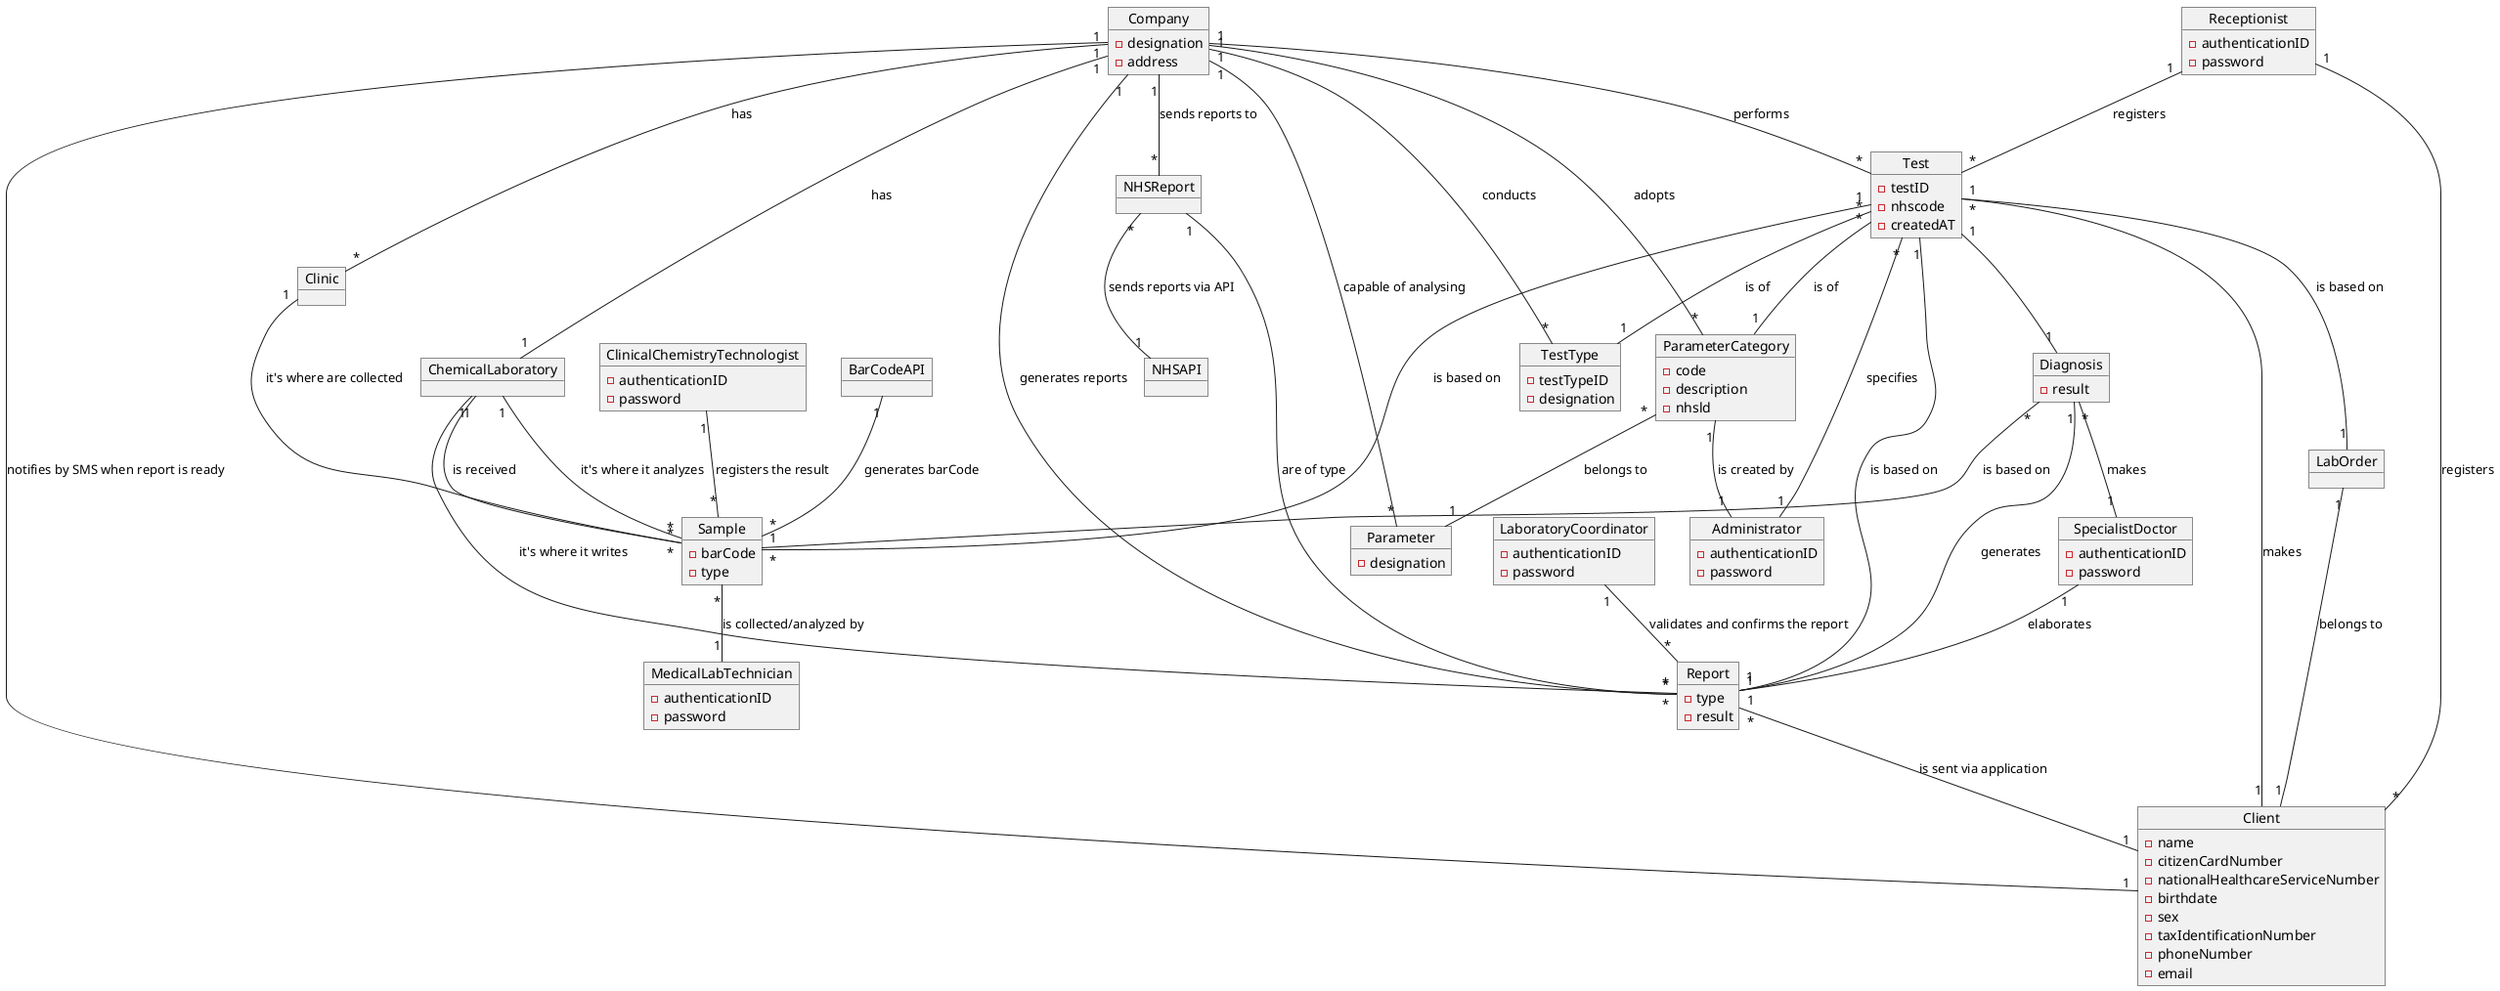 @startuml

object Company{
-designation
-address
}

object LabOrder{
}

object Test{
-testID
-nhscode
-createdAT
}


object Clinic{
}

object Parameter{
-designation
}

object ParameterCategory{
-code
-description
-nhsld
}


object Administrator{
-authenticationID
-password
}

object Diagnosis{
-result
}

object Sample{
-barCode
-type
}

object Report{
-type
-result
}

object MedicalLabTechnician{
-authenticationID
-password

}

object SpecialistDoctor{
-authenticationID
-password
}

object LaboratoryCoordinator{
-authenticationID
-password

}

object Client{
-name
-citizenCardNumber
-nationalHealthcareServiceNumber
-birthdate
-sex
-taxIdentificationNumber
-phoneNumber
-email
}

object Receptionist{
-authenticationID
-password
}

object ClinicalChemistryTechnologist{
-authenticationID
-password

}

object ChemicalLaboratory{
}

object TestType{
-testTypeID
-designation
}

object NHSReport{
}

object BarCodeAPI{
}

object NHSAPI{
}

Company "1" -- "*" TestType : conducts
Company "1" -- "*" Test : performs
Company "1" -- "*" Clinic : has
Company "1" -- "1" ChemicalLaboratory : has
Company "1" -- "*" Parameter : capable of analysing
Company "1" -- "*" ParameterCategory : adopts


ParameterCategory "*" -- "1" Parameter : belongs to
ParameterCategory "1" -- "1" Administrator : is created by

Test "*" -- "1" Client : makes
Test "*" -- "1" ParameterCategory : is of
Test "*" -- "1" TestType : is of
Test "1" -- "1" Diagnosis

Sample "*" -- "1" MedicalLabTechnician : is collected/analyzed by
Sample "*" -- "1" Test : is based on

Diagnosis "*" -- "1" SpecialistDoctor : makes
SpecialistDoctor "1" -- "1" Report : elaborates
Diagnosis "1" -- "1" Report : generates
Diagnosis "*" -- "1" Sample : is based on
Report "1" -- "1" Test : is based on
Report "*" -- "1" Client : is sent via application
Administrator "1" -- "*" Test : specifies
Receptionist "1" -- "*" Client : registers
Receptionist "1" -- "*" Test : registers
LaboratoryCoordinator "1" -- "*" Report : validates and confirms the report
ChemicalLaboratory "1" -- "*" Sample : is received
ClinicalChemistryTechnologist "1" -- "*" Sample : registers the result
ChemicalLaboratory "1" -- "*" Sample : it's where it analyzes
ChemicalLaboratory "1" -- "*" Report : it's where it writes
Clinic "1" -- "*" Sample : it's where are collected
Company "1" -- "1" Client : notifies by SMS when report is ready

Company "1" -- "*" Report : generates reports
NHSReport "1" -- "*" Report : are of type
Company "1" -- "*" NHSReport : sends reports to
NHSReport "*" -- "1" NHSAPI : sends reports via API
LabOrder "1" -- "1" Client : belongs to

Test "1" -- "1" LabOrder : is based on
BarCodeAPI "1" -- "*" Sample : generates barCode


@enduml
Administrator "1"-- "1" Pharmacy : creates
Courier "1"--"0..1" ParkingSpace : can reserve - um courier pode reservar ponto de abastecimento????
ParkingSpace "1"--"*" Courier : sends notifications
RegisteredUser "1"--"*" Product : views
object NonRegisteredUser
NonRegisteredUser "1"--"1" RegisteredUser : registers as
NonRegisteredUser "1"--"*" Product : views
